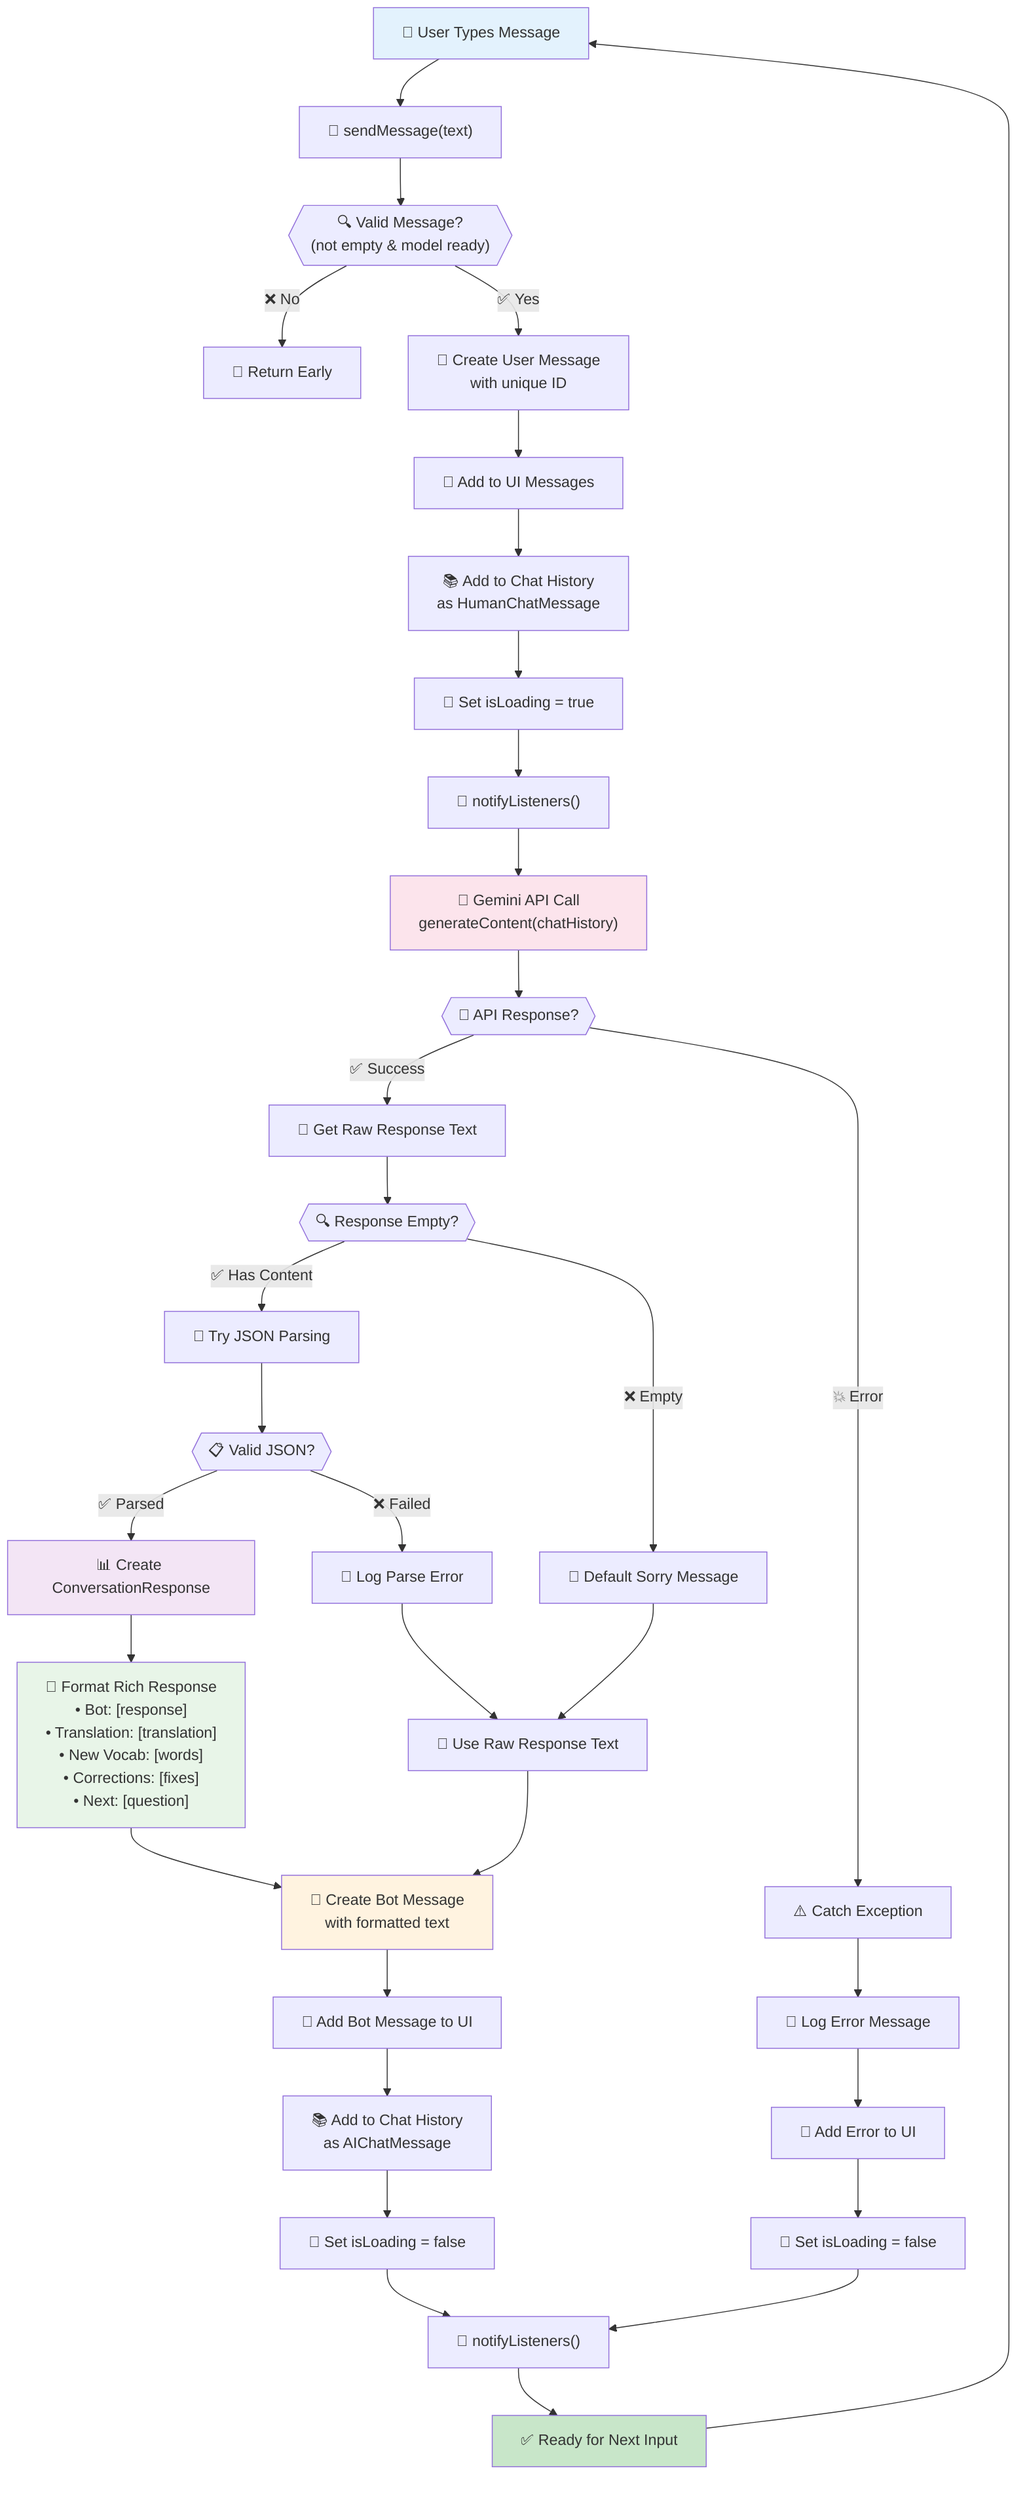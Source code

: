 flowchart TD
    A["👤 User Types Message"] --> B["📨 sendMessage(text)"]
    B --> C{{"🔍 Valid Message?<br/>(not empty & model ready)"}}
    
    C -->|"❌ No"| D["🚫 Return Early"]
    C -->|"✅ Yes"| E["💬 Create User Message<br/>with unique ID"]
    
    E --> F["📱 Add to UI Messages"]
    F --> G["📚 Add to Chat History<br/>as HumanChatMessage"]
    G --> H["🔄 Set isLoading = true"]
    H --> I["🔔 notifyListeners()"]
    
    I --> J["🤖 Gemini API Call<br/>generateContent(chatHistory)"]
    J --> K{{"📡 API Response?"}}
    
    K -->|"💥 Error"| L["⚠️ Catch Exception"]
    K -->|"✅ Success"| M["📨 Get Raw Response Text"]
    
    L --> N["📝 Log Error Message"]
    N --> O["💬 Add Error to UI"]
    O --> P["🔄 Set isLoading = false"]
    
    M --> Q{{"🔍 Response Empty?"}}
    Q -->|"✅ Has Content"| R["🎯 Try JSON Parsing"]
    Q -->|"❌ Empty"| S["💬 Default Sorry Message"]
    
    R --> T{{"📋 Valid JSON?"}}
    T -->|"✅ Parsed"| U["📊 Create ConversationResponse"]
    T -->|"❌ Failed"| V["📝 Log Parse Error"]
    
    U --> W["🎨 Format Rich Response<br/>• Bot: [response]<br/>• Translation: [translation]<br/>• New Vocab: [words]<br/>• Corrections: [fixes]<br/>• Next: [question]"]
    
    V --> X["📄 Use Raw Response Text"]
    S --> X
    
    W --> Y["💬 Create Bot Message<br/>with formatted text"]
    X --> Y
    
    Y --> Z["📱 Add Bot Message to UI"]
    Z --> AA["📚 Add to Chat History<br/>as AIChatMessage"]
    AA --> BB["🔄 Set isLoading = false"]
    BB --> CC["🔔 notifyListeners()"]
    CC --> DD["✅ Ready for Next Input"]
    
    P --> CC
    
    DD --> A
    
    style A fill:#e3f2fd
    style J fill:#fce4ec
    style U fill:#f3e5f5
    style W fill:#e8f5e8
    style Y fill:#fff3e0
    style DD fill:#c8e6c9